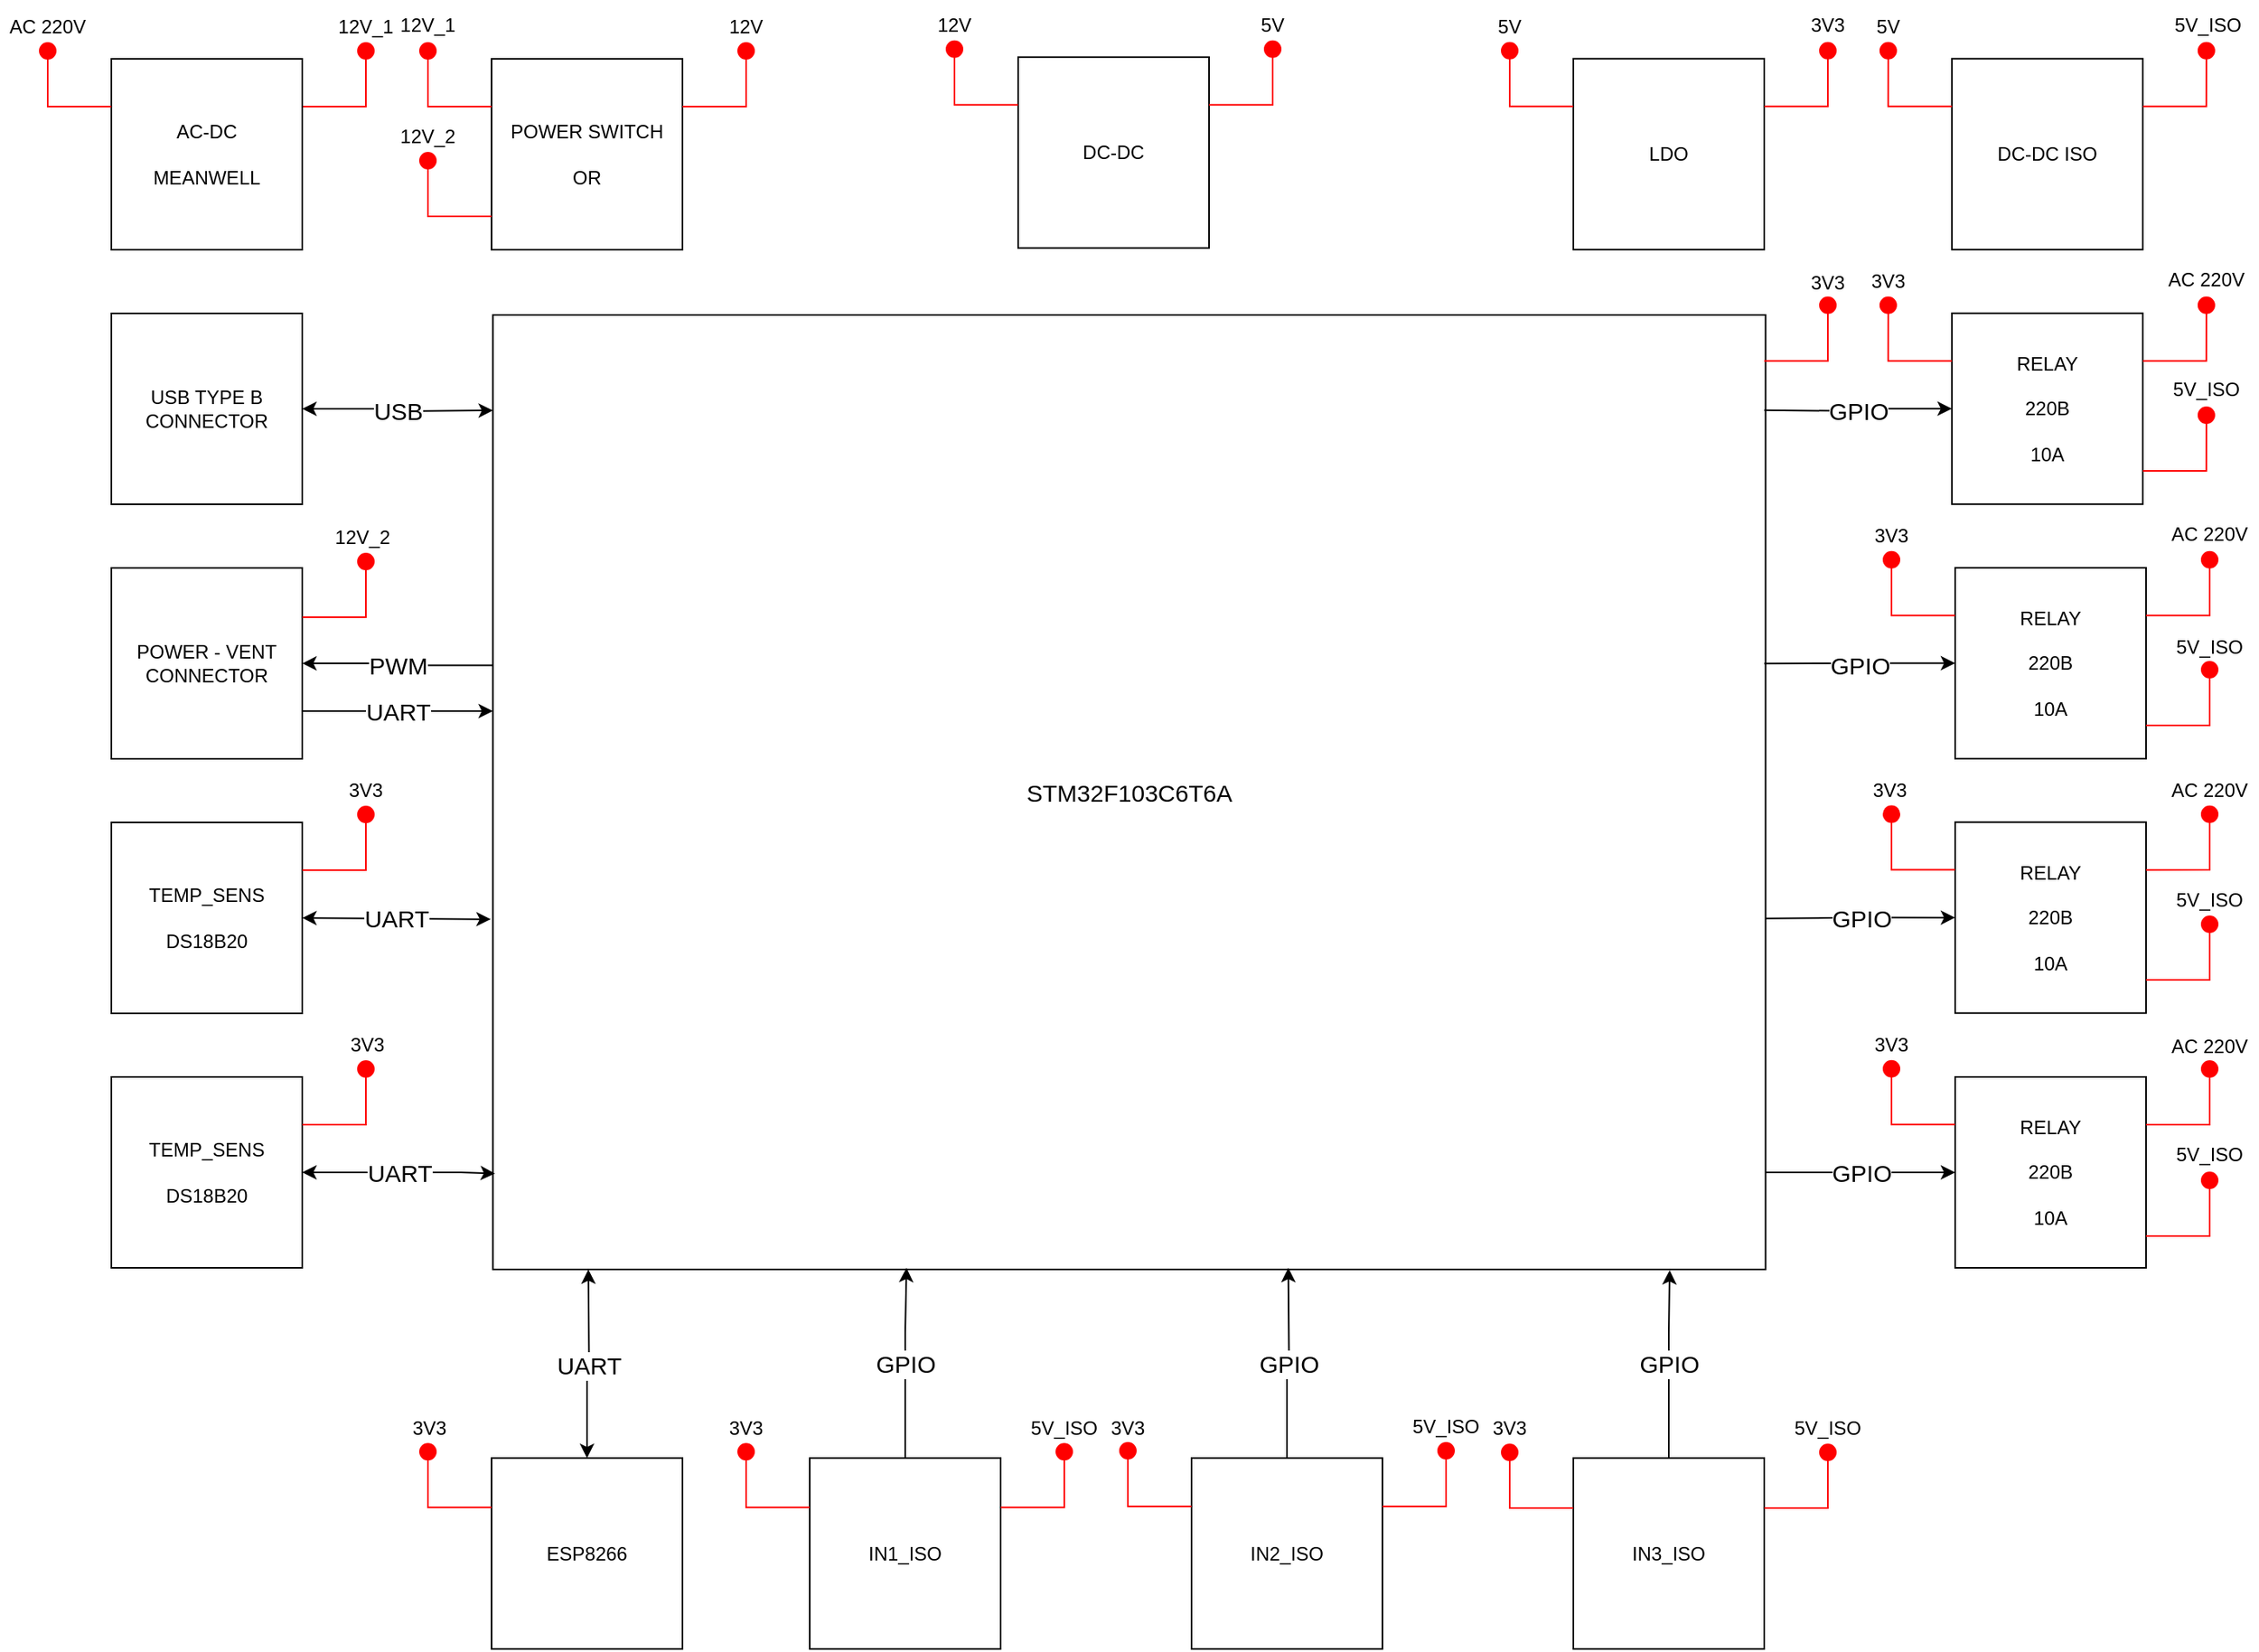 <mxfile version="20.4.1" type="device"><diagram id="Ssp_M313kuWaiaIl4EEf" name="Страница 1"><mxGraphModel dx="1221" dy="672" grid="1" gridSize="10" guides="1" tooltips="1" connect="1" arrows="1" fold="1" page="1" pageScale="1" pageWidth="827" pageHeight="1169" math="0" shadow="0"><root><mxCell id="0"/><mxCell id="1" parent="0"/><mxCell id="TNRMfxniC4yAMkWLHZtU-1" value="STM32F103C6T6A" style="rounded=0;whiteSpace=wrap;html=1;fontSize=15;" parent="1" vertex="1"><mxGeometry x="349.82" y="241" width="800" height="600" as="geometry"/></mxCell><mxCell id="TNRMfxniC4yAMkWLHZtU-7" style="edgeStyle=orthogonalEdgeStyle;rounded=0;orthogonalLoop=1;jettySize=auto;html=1;exitX=1;exitY=0.25;exitDx=0;exitDy=0;startArrow=none;startFill=0;endArrow=none;endFill=0;strokeColor=#FF0000;" parent="1" source="TNRMfxniC4yAMkWLHZtU-2" edge="1"><mxGeometry relative="1" as="geometry"><mxPoint x="270" y="80" as="targetPoint"/><Array as="points"><mxPoint x="270" y="110"/></Array></mxGeometry></mxCell><mxCell id="TNRMfxniC4yAMkWLHZtU-2" value="AC-DC&lt;br&gt;&lt;br&gt;MEANWELL" style="rounded=0;whiteSpace=wrap;html=1;" parent="1" vertex="1"><mxGeometry x="110" y="80" width="120" height="120" as="geometry"/></mxCell><mxCell id="TNRMfxniC4yAMkWLHZtU-4" value="DC-DC ISO" style="rounded=0;whiteSpace=wrap;html=1;" parent="1" vertex="1"><mxGeometry x="1266.94" y="79.89" width="120" height="120" as="geometry"/></mxCell><mxCell id="TNRMfxniC4yAMkWLHZtU-8" value="" style="ellipse;whiteSpace=wrap;html=1;aspect=fixed;fillColor=#FF0000;strokeColor=#FF0000;" parent="1" vertex="1"><mxGeometry x="265" y="70" width="10" height="10" as="geometry"/></mxCell><mxCell id="TNRMfxniC4yAMkWLHZtU-9" style="edgeStyle=orthogonalEdgeStyle;rounded=0;orthogonalLoop=1;jettySize=auto;html=1;exitX=0;exitY=0.25;exitDx=0;exitDy=0;startArrow=none;startFill=0;endArrow=none;endFill=0;strokeColor=#FF0000;" parent="1" source="TNRMfxniC4yAMkWLHZtU-2" edge="1"><mxGeometry relative="1" as="geometry"><mxPoint x="70" y="80" as="targetPoint"/><mxPoint x="30.0" y="110" as="sourcePoint"/><Array as="points"><mxPoint x="70" y="110"/></Array></mxGeometry></mxCell><mxCell id="TNRMfxniC4yAMkWLHZtU-10" value="" style="ellipse;whiteSpace=wrap;html=1;aspect=fixed;fillColor=#FF0000;strokeColor=#FF0000;" parent="1" vertex="1"><mxGeometry x="65" y="70" width="10" height="10" as="geometry"/></mxCell><mxCell id="TNRMfxniC4yAMkWLHZtU-11" value="AC 220V" style="text;html=1;strokeColor=none;fillColor=none;align=center;verticalAlign=middle;whiteSpace=wrap;rounded=0;" parent="1" vertex="1"><mxGeometry x="40.0" y="45" width="60" height="30" as="geometry"/></mxCell><mxCell id="TNRMfxniC4yAMkWLHZtU-12" value="12V_1" style="text;html=1;strokeColor=none;fillColor=none;align=center;verticalAlign=middle;whiteSpace=wrap;rounded=0;" parent="1" vertex="1"><mxGeometry x="240" y="45" width="60" height="30" as="geometry"/></mxCell><mxCell id="TNRMfxniC4yAMkWLHZtU-13" style="edgeStyle=orthogonalEdgeStyle;rounded=0;orthogonalLoop=1;jettySize=auto;html=1;exitX=1;exitY=0.25;exitDx=0;exitDy=0;startArrow=none;startFill=0;endArrow=none;endFill=0;strokeColor=#FF0000;" parent="1" edge="1"><mxGeometry relative="1" as="geometry"><mxPoint x="1426.94" y="79.89" as="targetPoint"/><mxPoint x="1386.94" y="109.89" as="sourcePoint"/><Array as="points"><mxPoint x="1426.94" y="109.89"/></Array></mxGeometry></mxCell><mxCell id="TNRMfxniC4yAMkWLHZtU-14" value="" style="ellipse;whiteSpace=wrap;html=1;aspect=fixed;fillColor=#FF0000;strokeColor=#FF0000;" parent="1" vertex="1"><mxGeometry x="1421.94" y="69.89" width="10" height="10" as="geometry"/></mxCell><mxCell id="TNRMfxniC4yAMkWLHZtU-15" style="edgeStyle=orthogonalEdgeStyle;rounded=0;orthogonalLoop=1;jettySize=auto;html=1;exitX=0;exitY=0.25;exitDx=0;exitDy=0;startArrow=none;startFill=0;endArrow=none;endFill=0;strokeColor=#FF0000;" parent="1" edge="1"><mxGeometry relative="1" as="geometry"><mxPoint x="1226.94" y="79.89" as="targetPoint"/><mxPoint x="1266.94" y="109.89" as="sourcePoint"/><Array as="points"><mxPoint x="1226.94" y="109.89"/></Array></mxGeometry></mxCell><mxCell id="TNRMfxniC4yAMkWLHZtU-16" value="" style="ellipse;whiteSpace=wrap;html=1;aspect=fixed;fillColor=#FF0000;strokeColor=#FF0000;" parent="1" vertex="1"><mxGeometry x="1221.94" y="69.89" width="10" height="10" as="geometry"/></mxCell><mxCell id="TNRMfxniC4yAMkWLHZtU-17" value="5V" style="text;html=1;strokeColor=none;fillColor=none;align=center;verticalAlign=middle;whiteSpace=wrap;rounded=0;" parent="1" vertex="1"><mxGeometry x="1196.82" y="44.89" width="60" height="30" as="geometry"/></mxCell><mxCell id="TNRMfxniC4yAMkWLHZtU-18" value="5V_ISO" style="text;html=1;strokeColor=none;fillColor=none;align=center;verticalAlign=middle;whiteSpace=wrap;rounded=0;" parent="1" vertex="1"><mxGeometry x="1397.94" y="43.89" width="60" height="30" as="geometry"/></mxCell><mxCell id="TNRMfxniC4yAMkWLHZtU-107" value="UART" style="edgeStyle=orthogonalEdgeStyle;rounded=0;orthogonalLoop=1;jettySize=auto;html=1;exitX=1;exitY=0.75;exitDx=0;exitDy=0;strokeColor=#000000;fontSize=15;startArrow=none;startFill=0;endArrow=classic;endFill=1;" parent="1" source="TNRMfxniC4yAMkWLHZtU-19" edge="1"><mxGeometry relative="1" as="geometry"><mxPoint x="349.82" y="490" as="targetPoint"/></mxGeometry></mxCell><mxCell id="TNRMfxniC4yAMkWLHZtU-19" value="POWER - VENT CONNECTOR" style="rounded=0;whiteSpace=wrap;html=1;" parent="1" vertex="1"><mxGeometry x="110" y="400.03" width="120" height="120" as="geometry"/></mxCell><mxCell id="TNRMfxniC4yAMkWLHZtU-20" style="edgeStyle=orthogonalEdgeStyle;rounded=0;orthogonalLoop=1;jettySize=auto;html=1;exitX=1;exitY=0.25;exitDx=0;exitDy=0;startArrow=none;startFill=0;endArrow=none;endFill=0;strokeColor=#FF0000;" parent="1" edge="1"><mxGeometry relative="1" as="geometry"><mxPoint x="270" y="401.03" as="targetPoint"/><mxPoint x="230" y="431.03" as="sourcePoint"/><Array as="points"><mxPoint x="270" y="431.03"/></Array></mxGeometry></mxCell><mxCell id="TNRMfxniC4yAMkWLHZtU-21" value="" style="ellipse;whiteSpace=wrap;html=1;aspect=fixed;fillColor=#FF0000;strokeColor=#FF0000;" parent="1" vertex="1"><mxGeometry x="265" y="391.03" width="10" height="10" as="geometry"/></mxCell><mxCell id="TNRMfxniC4yAMkWLHZtU-22" value="12V_2" style="text;html=1;strokeColor=none;fillColor=none;align=center;verticalAlign=middle;whiteSpace=wrap;rounded=0;" parent="1" vertex="1"><mxGeometry x="238" y="366.03" width="60" height="30" as="geometry"/></mxCell><mxCell id="TNRMfxniC4yAMkWLHZtU-23" value="TEMP_SENS&lt;br&gt;&lt;br&gt;DS18B20" style="rounded=0;whiteSpace=wrap;html=1;" parent="1" vertex="1"><mxGeometry x="110" y="560.03" width="120" height="120" as="geometry"/></mxCell><mxCell id="TNRMfxniC4yAMkWLHZtU-24" value="TEMP_SENS&lt;br&gt;&lt;br&gt;DS18B20" style="rounded=0;whiteSpace=wrap;html=1;" parent="1" vertex="1"><mxGeometry x="110" y="720" width="120" height="120" as="geometry"/></mxCell><mxCell id="TNRMfxniC4yAMkWLHZtU-25" value="IN1_ISO" style="rounded=0;whiteSpace=wrap;html=1;" parent="1" vertex="1"><mxGeometry x="549" y="959.6" width="120" height="120" as="geometry"/></mxCell><mxCell id="TNRMfxniC4yAMkWLHZtU-26" value="IN2_ISO" style="rounded=0;whiteSpace=wrap;html=1;" parent="1" vertex="1"><mxGeometry x="789" y="959.6" width="120" height="120" as="geometry"/></mxCell><mxCell id="TNRMfxniC4yAMkWLHZtU-27" value="IN3_ISO" style="rounded=0;whiteSpace=wrap;html=1;" parent="1" vertex="1"><mxGeometry x="1029" y="959.6" width="120" height="120" as="geometry"/></mxCell><mxCell id="TNRMfxniC4yAMkWLHZtU-28" value="USB TYPE B CONNECTOR" style="rounded=0;whiteSpace=wrap;html=1;" parent="1" vertex="1"><mxGeometry x="110" y="240" width="120" height="120" as="geometry"/></mxCell><mxCell id="TNRMfxniC4yAMkWLHZtU-68" value="GPIO" style="edgeStyle=orthogonalEdgeStyle;rounded=0;orthogonalLoop=1;jettySize=auto;html=1;exitX=0;exitY=0.5;exitDx=0;exitDy=0;strokeColor=#000000;fontSize=15;startArrow=classic;startFill=1;endArrow=none;endFill=0;" parent="1" source="TNRMfxniC4yAMkWLHZtU-33" edge="1"><mxGeometry relative="1" as="geometry"><mxPoint x="1149" y="300.89" as="targetPoint"/></mxGeometry></mxCell><mxCell id="TNRMfxniC4yAMkWLHZtU-33" value="RELAY&lt;br&gt;&lt;br&gt;220B&lt;br&gt;&lt;br&gt;10A" style="rounded=0;whiteSpace=wrap;html=1;" parent="1" vertex="1"><mxGeometry x="1266.94" y="239.92" width="120" height="120" as="geometry"/></mxCell><mxCell id="TNRMfxniC4yAMkWLHZtU-108" value="GPIO" style="edgeStyle=orthogonalEdgeStyle;rounded=0;orthogonalLoop=1;jettySize=auto;html=1;exitX=0;exitY=0.5;exitDx=0;exitDy=0;entryX=1;entryY=0.367;entryDx=0;entryDy=0;entryPerimeter=0;strokeColor=#000000;fontSize=15;startArrow=classic;startFill=1;endArrow=none;endFill=0;" parent="1" source="TNRMfxniC4yAMkWLHZtU-34" edge="1"><mxGeometry relative="1" as="geometry"><mxPoint x="1149" y="460.09" as="targetPoint"/></mxGeometry></mxCell><mxCell id="TNRMfxniC4yAMkWLHZtU-34" value="RELAY&lt;br&gt;&lt;br&gt;220B&lt;br&gt;&lt;br&gt;10A" style="rounded=0;whiteSpace=wrap;html=1;" parent="1" vertex="1"><mxGeometry x="1269" y="399.92" width="120" height="120" as="geometry"/></mxCell><mxCell id="TNRMfxniC4yAMkWLHZtU-35" value="RELAY&lt;br&gt;&lt;br&gt;220B&lt;br&gt;&lt;br&gt;10A" style="rounded=0;whiteSpace=wrap;html=1;" parent="1" vertex="1"><mxGeometry x="1269" y="559.84" width="120" height="120" as="geometry"/></mxCell><mxCell id="TNRMfxniC4yAMkWLHZtU-36" value="RELAY&lt;br&gt;&lt;br&gt;220B&lt;br&gt;&lt;br&gt;10A" style="rounded=0;whiteSpace=wrap;html=1;" parent="1" vertex="1"><mxGeometry x="1269" y="720" width="120" height="120" as="geometry"/></mxCell><mxCell id="TNRMfxniC4yAMkWLHZtU-41" style="edgeStyle=orthogonalEdgeStyle;rounded=0;orthogonalLoop=1;jettySize=auto;html=1;exitX=1;exitY=0.25;exitDx=0;exitDy=0;startArrow=none;startFill=0;endArrow=none;endFill=0;strokeColor=#FF0000;" parent="1" edge="1"><mxGeometry relative="1" as="geometry"><mxPoint x="1189.0" y="239.89" as="targetPoint"/><mxPoint x="1149.0" y="269.89" as="sourcePoint"/><Array as="points"><mxPoint x="1189" y="269.89"/></Array></mxGeometry></mxCell><mxCell id="TNRMfxniC4yAMkWLHZtU-42" value="" style="ellipse;whiteSpace=wrap;html=1;aspect=fixed;fillColor=#FF0000;strokeColor=#FF0000;" parent="1" vertex="1"><mxGeometry x="1184" y="229.89" width="10" height="10" as="geometry"/></mxCell><mxCell id="TNRMfxniC4yAMkWLHZtU-43" value="3V3" style="text;html=1;strokeColor=none;fillColor=none;align=center;verticalAlign=middle;whiteSpace=wrap;rounded=0;" parent="1" vertex="1"><mxGeometry x="1159" y="205.89" width="60" height="30" as="geometry"/></mxCell><mxCell id="TNRMfxniC4yAMkWLHZtU-44" style="edgeStyle=orthogonalEdgeStyle;rounded=0;orthogonalLoop=1;jettySize=auto;html=1;exitX=1;exitY=0.25;exitDx=0;exitDy=0;startArrow=none;startFill=0;endArrow=none;endFill=0;strokeColor=#FF0000;" parent="1" edge="1"><mxGeometry relative="1" as="geometry"><mxPoint x="1426.94" y="239.89" as="targetPoint"/><mxPoint x="1386.94" y="269.89" as="sourcePoint"/><Array as="points"><mxPoint x="1426.94" y="269.89"/></Array></mxGeometry></mxCell><mxCell id="TNRMfxniC4yAMkWLHZtU-45" value="" style="ellipse;whiteSpace=wrap;html=1;aspect=fixed;fillColor=#FF0000;strokeColor=#FF0000;" parent="1" vertex="1"><mxGeometry x="1421.94" y="229.89" width="10" height="10" as="geometry"/></mxCell><mxCell id="TNRMfxniC4yAMkWLHZtU-46" value="AC 220V" style="text;html=1;strokeColor=none;fillColor=none;align=center;verticalAlign=middle;whiteSpace=wrap;rounded=0;" parent="1" vertex="1"><mxGeometry x="1396.94" y="203.89" width="60" height="30" as="geometry"/></mxCell><mxCell id="TNRMfxniC4yAMkWLHZtU-47" style="edgeStyle=orthogonalEdgeStyle;rounded=0;orthogonalLoop=1;jettySize=auto;html=1;exitX=1;exitY=0.25;exitDx=0;exitDy=0;startArrow=none;startFill=0;endArrow=none;endFill=0;strokeColor=#FF0000;" parent="1" edge="1"><mxGeometry relative="1" as="geometry"><mxPoint x="1429" y="399.92" as="targetPoint"/><mxPoint x="1389" y="429.92" as="sourcePoint"/><Array as="points"><mxPoint x="1429" y="429.92"/></Array></mxGeometry></mxCell><mxCell id="TNRMfxniC4yAMkWLHZtU-48" value="" style="ellipse;whiteSpace=wrap;html=1;aspect=fixed;fillColor=#FF0000;strokeColor=#FF0000;" parent="1" vertex="1"><mxGeometry x="1424" y="389.92" width="10" height="10" as="geometry"/></mxCell><mxCell id="TNRMfxniC4yAMkWLHZtU-49" value="AC 220V" style="text;html=1;strokeColor=none;fillColor=none;align=center;verticalAlign=middle;whiteSpace=wrap;rounded=0;" parent="1" vertex="1"><mxGeometry x="1399" y="363.92" width="60" height="30" as="geometry"/></mxCell><mxCell id="TNRMfxniC4yAMkWLHZtU-50" style="edgeStyle=orthogonalEdgeStyle;rounded=0;orthogonalLoop=1;jettySize=auto;html=1;exitX=1;exitY=0.25;exitDx=0;exitDy=0;startArrow=none;startFill=0;endArrow=none;endFill=0;strokeColor=#FF0000;" parent="1" edge="1"><mxGeometry relative="1" as="geometry"><mxPoint x="1429" y="720" as="targetPoint"/><mxPoint x="1389" y="750" as="sourcePoint"/><Array as="points"><mxPoint x="1429" y="750"/></Array></mxGeometry></mxCell><mxCell id="TNRMfxniC4yAMkWLHZtU-51" value="" style="ellipse;whiteSpace=wrap;html=1;aspect=fixed;fillColor=#FF0000;strokeColor=#FF0000;" parent="1" vertex="1"><mxGeometry x="1424" y="710" width="10" height="10" as="geometry"/></mxCell><mxCell id="TNRMfxniC4yAMkWLHZtU-52" value="AC 220V" style="text;html=1;strokeColor=none;fillColor=none;align=center;verticalAlign=middle;whiteSpace=wrap;rounded=0;" parent="1" vertex="1"><mxGeometry x="1399" y="686" width="60" height="30" as="geometry"/></mxCell><mxCell id="TNRMfxniC4yAMkWLHZtU-53" style="edgeStyle=orthogonalEdgeStyle;rounded=0;orthogonalLoop=1;jettySize=auto;html=1;exitX=1;exitY=0.25;exitDx=0;exitDy=0;startArrow=none;startFill=0;endArrow=none;endFill=0;strokeColor=#FF0000;" parent="1" edge="1"><mxGeometry relative="1" as="geometry"><mxPoint x="1429" y="559.84" as="targetPoint"/><mxPoint x="1389" y="589.84" as="sourcePoint"/><Array as="points"><mxPoint x="1429" y="589.84"/></Array></mxGeometry></mxCell><mxCell id="TNRMfxniC4yAMkWLHZtU-54" value="" style="ellipse;whiteSpace=wrap;html=1;aspect=fixed;fillColor=#FF0000;strokeColor=#FF0000;" parent="1" vertex="1"><mxGeometry x="1424" y="549.84" width="10" height="10" as="geometry"/></mxCell><mxCell id="TNRMfxniC4yAMkWLHZtU-55" value="AC 220V" style="text;html=1;strokeColor=none;fillColor=none;align=center;verticalAlign=middle;whiteSpace=wrap;rounded=0;" parent="1" vertex="1"><mxGeometry x="1399" y="524.84" width="60" height="30" as="geometry"/></mxCell><mxCell id="TNRMfxniC4yAMkWLHZtU-56" style="edgeStyle=orthogonalEdgeStyle;rounded=0;orthogonalLoop=1;jettySize=auto;html=1;exitX=1;exitY=0.25;exitDx=0;exitDy=0;startArrow=none;startFill=0;endArrow=none;endFill=0;strokeColor=#FF0000;" parent="1" edge="1"><mxGeometry relative="1" as="geometry"><mxPoint x="270.0" y="560.03" as="targetPoint"/><mxPoint x="230.0" y="590.03" as="sourcePoint"/><Array as="points"><mxPoint x="270" y="590.03"/></Array></mxGeometry></mxCell><mxCell id="TNRMfxniC4yAMkWLHZtU-57" value="" style="ellipse;whiteSpace=wrap;html=1;aspect=fixed;fillColor=#FF0000;strokeColor=#FF0000;" parent="1" vertex="1"><mxGeometry x="265" y="550.03" width="10" height="10" as="geometry"/></mxCell><mxCell id="TNRMfxniC4yAMkWLHZtU-58" value="3V3" style="text;html=1;strokeColor=none;fillColor=none;align=center;verticalAlign=middle;whiteSpace=wrap;rounded=0;" parent="1" vertex="1"><mxGeometry x="240" y="525.03" width="60" height="30" as="geometry"/></mxCell><mxCell id="TNRMfxniC4yAMkWLHZtU-59" style="edgeStyle=orthogonalEdgeStyle;rounded=0;orthogonalLoop=1;jettySize=auto;html=1;exitX=1;exitY=0.25;exitDx=0;exitDy=0;startArrow=none;startFill=0;endArrow=none;endFill=0;strokeColor=#FF0000;" parent="1" edge="1"><mxGeometry relative="1" as="geometry"><mxPoint x="270.0" y="719.98" as="targetPoint"/><mxPoint x="230.0" y="749.98" as="sourcePoint"/><Array as="points"><mxPoint x="270" y="749.98"/></Array></mxGeometry></mxCell><mxCell id="TNRMfxniC4yAMkWLHZtU-60" value="" style="ellipse;whiteSpace=wrap;html=1;aspect=fixed;fillColor=#FF0000;strokeColor=#FF0000;" parent="1" vertex="1"><mxGeometry x="265" y="709.98" width="10" height="10" as="geometry"/></mxCell><mxCell id="TNRMfxniC4yAMkWLHZtU-61" value="3V3" style="text;html=1;strokeColor=none;fillColor=none;align=center;verticalAlign=middle;whiteSpace=wrap;rounded=0;" parent="1" vertex="1"><mxGeometry x="241" y="684.98" width="60" height="30" as="geometry"/></mxCell><mxCell id="TNRMfxniC4yAMkWLHZtU-72" style="edgeStyle=orthogonalEdgeStyle;rounded=0;orthogonalLoop=1;jettySize=auto;html=1;exitX=0;exitY=0.25;exitDx=0;exitDy=0;startArrow=none;startFill=0;endArrow=none;endFill=0;strokeColor=#FF0000;" parent="1" edge="1"><mxGeometry relative="1" as="geometry"><mxPoint x="1226.94" y="239.89" as="targetPoint"/><mxPoint x="1266.94" y="269.89" as="sourcePoint"/><Array as="points"><mxPoint x="1226.94" y="269.89"/></Array></mxGeometry></mxCell><mxCell id="TNRMfxniC4yAMkWLHZtU-73" value="" style="ellipse;whiteSpace=wrap;html=1;aspect=fixed;fillColor=#FF0000;strokeColor=#FF0000;" parent="1" vertex="1"><mxGeometry x="1221.94" y="229.89" width="10" height="10" as="geometry"/></mxCell><mxCell id="TNRMfxniC4yAMkWLHZtU-74" value="3V3" style="text;html=1;strokeColor=none;fillColor=none;align=center;verticalAlign=middle;whiteSpace=wrap;rounded=0;" parent="1" vertex="1"><mxGeometry x="1196.94" y="204.89" width="60" height="30" as="geometry"/></mxCell><mxCell id="TNRMfxniC4yAMkWLHZtU-75" style="edgeStyle=orthogonalEdgeStyle;rounded=0;orthogonalLoop=1;jettySize=auto;html=1;exitX=0;exitY=0.25;exitDx=0;exitDy=0;startArrow=none;startFill=0;endArrow=none;endFill=0;strokeColor=#FF0000;" parent="1" edge="1"><mxGeometry relative="1" as="geometry"><mxPoint x="1229" y="399.89" as="targetPoint"/><mxPoint x="1269" y="429.89" as="sourcePoint"/><Array as="points"><mxPoint x="1229" y="429.89"/></Array></mxGeometry></mxCell><mxCell id="TNRMfxniC4yAMkWLHZtU-76" value="" style="ellipse;whiteSpace=wrap;html=1;aspect=fixed;fillColor=#FF0000;strokeColor=#FF0000;" parent="1" vertex="1"><mxGeometry x="1224" y="389.89" width="10" height="10" as="geometry"/></mxCell><mxCell id="TNRMfxniC4yAMkWLHZtU-77" value="3V3" style="text;html=1;strokeColor=none;fillColor=none;align=center;verticalAlign=middle;whiteSpace=wrap;rounded=0;" parent="1" vertex="1"><mxGeometry x="1199" y="364.89" width="60" height="30" as="geometry"/></mxCell><mxCell id="TNRMfxniC4yAMkWLHZtU-78" style="edgeStyle=orthogonalEdgeStyle;rounded=0;orthogonalLoop=1;jettySize=auto;html=1;exitX=0;exitY=0.25;exitDx=0;exitDy=0;startArrow=none;startFill=0;endArrow=none;endFill=0;strokeColor=#FF0000;" parent="1" edge="1"><mxGeometry relative="1" as="geometry"><mxPoint x="1229" y="559.81" as="targetPoint"/><mxPoint x="1269" y="589.81" as="sourcePoint"/><Array as="points"><mxPoint x="1229" y="589.81"/></Array></mxGeometry></mxCell><mxCell id="TNRMfxniC4yAMkWLHZtU-79" value="" style="ellipse;whiteSpace=wrap;html=1;aspect=fixed;fillColor=#FF0000;strokeColor=#FF0000;" parent="1" vertex="1"><mxGeometry x="1224" y="549.81" width="10" height="10" as="geometry"/></mxCell><mxCell id="TNRMfxniC4yAMkWLHZtU-80" value="3V3" style="text;html=1;strokeColor=none;fillColor=none;align=center;verticalAlign=middle;whiteSpace=wrap;rounded=0;" parent="1" vertex="1"><mxGeometry x="1198" y="524.81" width="60" height="30" as="geometry"/></mxCell><mxCell id="TNRMfxniC4yAMkWLHZtU-81" style="edgeStyle=orthogonalEdgeStyle;rounded=0;orthogonalLoop=1;jettySize=auto;html=1;exitX=0;exitY=0.25;exitDx=0;exitDy=0;startArrow=none;startFill=0;endArrow=none;endFill=0;strokeColor=#FF0000;" parent="1" edge="1"><mxGeometry relative="1" as="geometry"><mxPoint x="1229" y="719.92" as="targetPoint"/><mxPoint x="1269" y="749.92" as="sourcePoint"/><Array as="points"><mxPoint x="1229" y="749.92"/></Array></mxGeometry></mxCell><mxCell id="TNRMfxniC4yAMkWLHZtU-82" value="" style="ellipse;whiteSpace=wrap;html=1;aspect=fixed;fillColor=#FF0000;strokeColor=#FF0000;" parent="1" vertex="1"><mxGeometry x="1224" y="709.92" width="10" height="10" as="geometry"/></mxCell><mxCell id="TNRMfxniC4yAMkWLHZtU-83" value="3V3" style="text;html=1;strokeColor=none;fillColor=none;align=center;verticalAlign=middle;whiteSpace=wrap;rounded=0;" parent="1" vertex="1"><mxGeometry x="1199" y="684.92" width="60" height="30" as="geometry"/></mxCell><mxCell id="TNRMfxniC4yAMkWLHZtU-91" value="LDO" style="rounded=0;whiteSpace=wrap;html=1;" parent="1" vertex="1"><mxGeometry x="1029" y="79.89" width="120" height="120" as="geometry"/></mxCell><mxCell id="TNRMfxniC4yAMkWLHZtU-92" style="edgeStyle=orthogonalEdgeStyle;rounded=0;orthogonalLoop=1;jettySize=auto;html=1;exitX=1;exitY=0.25;exitDx=0;exitDy=0;startArrow=none;startFill=0;endArrow=none;endFill=0;strokeColor=#FF0000;" parent="1" edge="1"><mxGeometry relative="1" as="geometry"><mxPoint x="1189" y="79.89" as="targetPoint"/><mxPoint x="1149" y="109.89" as="sourcePoint"/><Array as="points"><mxPoint x="1189" y="109.89"/></Array></mxGeometry></mxCell><mxCell id="TNRMfxniC4yAMkWLHZtU-93" value="" style="ellipse;whiteSpace=wrap;html=1;aspect=fixed;fillColor=#FF0000;strokeColor=#FF0000;" parent="1" vertex="1"><mxGeometry x="1184" y="69.89" width="10" height="10" as="geometry"/></mxCell><mxCell id="TNRMfxniC4yAMkWLHZtU-94" style="edgeStyle=orthogonalEdgeStyle;rounded=0;orthogonalLoop=1;jettySize=auto;html=1;exitX=0;exitY=0.25;exitDx=0;exitDy=0;startArrow=none;startFill=0;endArrow=none;endFill=0;strokeColor=#FF0000;" parent="1" edge="1"><mxGeometry relative="1" as="geometry"><mxPoint x="989" y="79.89" as="targetPoint"/><mxPoint x="1029" y="109.89" as="sourcePoint"/><Array as="points"><mxPoint x="989" y="109.89"/></Array></mxGeometry></mxCell><mxCell id="TNRMfxniC4yAMkWLHZtU-95" value="" style="ellipse;whiteSpace=wrap;html=1;aspect=fixed;fillColor=#FF0000;strokeColor=#FF0000;" parent="1" vertex="1"><mxGeometry x="984" y="69.89" width="10" height="10" as="geometry"/></mxCell><mxCell id="TNRMfxniC4yAMkWLHZtU-96" value="5V" style="text;html=1;strokeColor=none;fillColor=none;align=center;verticalAlign=middle;whiteSpace=wrap;rounded=0;" parent="1" vertex="1"><mxGeometry x="959" y="44.89" width="60" height="30" as="geometry"/></mxCell><mxCell id="TNRMfxniC4yAMkWLHZtU-97" value="3V3" style="text;html=1;strokeColor=none;fillColor=none;align=center;verticalAlign=middle;whiteSpace=wrap;rounded=0;" parent="1" vertex="1"><mxGeometry x="1159" y="43.89" width="60" height="30" as="geometry"/></mxCell><mxCell id="TNRMfxniC4yAMkWLHZtU-98" value="UART" style="edgeStyle=orthogonalEdgeStyle;rounded=0;orthogonalLoop=1;jettySize=auto;html=1;exitX=1;exitY=0.5;exitDx=0;exitDy=0;entryX=-0.003;entryY=0.136;entryDx=0;entryDy=0;entryPerimeter=0;strokeColor=#000000;fontSize=15;startArrow=classic;startFill=1;endArrow=classic;endFill=1;" parent="1" edge="1" source="TNRMfxniC4yAMkWLHZtU-23"><mxGeometry relative="1" as="geometry"><mxPoint x="269.82" y="621.03" as="sourcePoint"/><mxPoint x="348.5" y="620.87" as="targetPoint"/><Array as="points"><mxPoint x="229.82" y="621"/></Array></mxGeometry></mxCell><mxCell id="TNRMfxniC4yAMkWLHZtU-99" value="UART" style="edgeStyle=orthogonalEdgeStyle;rounded=0;orthogonalLoop=1;jettySize=auto;html=1;exitX=1;exitY=0.5;exitDx=0;exitDy=0;entryX=0.003;entryY=0.863;entryDx=0;entryDy=0;entryPerimeter=0;strokeColor=#000000;fontSize=15;startArrow=classic;startFill=1;endArrow=classic;endFill=1;" parent="1" edge="1" source="TNRMfxniC4yAMkWLHZtU-24"><mxGeometry relative="1" as="geometry"><mxPoint x="269.82" y="781" as="sourcePoint"/><mxPoint x="351.14" y="780.72" as="targetPoint"/><Array as="points"><mxPoint x="329.82" y="781"/></Array></mxGeometry></mxCell><mxCell id="TNRMfxniC4yAMkWLHZtU-100" value="USB" style="edgeStyle=orthogonalEdgeStyle;rounded=0;orthogonalLoop=1;jettySize=auto;html=1;exitX=1;exitY=0.5;exitDx=0;exitDy=0;entryX=0;entryY=0.5;entryDx=0;entryDy=0;strokeColor=#000000;startArrow=classic;startFill=1;endArrow=classic;endFill=1;fontSize=15;" parent="1" edge="1" source="TNRMfxniC4yAMkWLHZtU-28"><mxGeometry relative="1" as="geometry"><mxPoint x="269.82" y="301" as="sourcePoint"/><mxPoint x="349.82" y="301" as="targetPoint"/></mxGeometry></mxCell><mxCell id="TNRMfxniC4yAMkWLHZtU-102" value="GPIO" style="edgeStyle=orthogonalEdgeStyle;rounded=0;orthogonalLoop=1;jettySize=auto;html=1;exitX=0;exitY=0.5;exitDx=0;exitDy=0;entryX=1.002;entryY=0.615;entryDx=0;entryDy=0;entryPerimeter=0;strokeColor=#000000;fontSize=15;startArrow=classic;startFill=1;endArrow=none;endFill=0;" parent="1" edge="1"><mxGeometry relative="1" as="geometry"><mxPoint x="1269" y="619.84" as="sourcePoint"/><mxPoint x="1149.88" y="620.41" as="targetPoint"/><Array as="points"><mxPoint x="1210" y="620.81"/></Array></mxGeometry></mxCell><mxCell id="TNRMfxniC4yAMkWLHZtU-103" value="GPIO" style="edgeStyle=orthogonalEdgeStyle;rounded=0;orthogonalLoop=1;jettySize=auto;html=1;strokeColor=#000000;fontSize=15;startArrow=classic;startFill=1;endArrow=none;endFill=0;exitX=0;exitY=0.5;exitDx=0;exitDy=0;" parent="1" source="TNRMfxniC4yAMkWLHZtU-36" edge="1"><mxGeometry relative="1" as="geometry"><mxPoint x="1269" y="802.89" as="sourcePoint"/><mxPoint x="1149.82" y="780" as="targetPoint"/><Array as="points"><mxPoint x="1152.82" y="780"/></Array></mxGeometry></mxCell><mxCell id="TNRMfxniC4yAMkWLHZtU-106" value="PWM" style="edgeStyle=orthogonalEdgeStyle;rounded=0;orthogonalLoop=1;jettySize=auto;html=1;exitX=1;exitY=0.5;exitDx=0;exitDy=0;strokeColor=#000000;fontSize=15;startArrow=classic;startFill=1;endArrow=none;endFill=0;entryX=0;entryY=0.367;entryDx=0;entryDy=0;entryPerimeter=0;" parent="1" target="TNRMfxniC4yAMkWLHZtU-1" edge="1" source="TNRMfxniC4yAMkWLHZtU-19"><mxGeometry relative="1" as="geometry"><mxPoint x="269.82" y="461.03" as="sourcePoint"/><mxPoint x="339.82" y="481" as="targetPoint"/><Array as="points"/></mxGeometry></mxCell><mxCell id="TNRMfxniC4yAMkWLHZtU-109" value="POWER SWITCH&lt;br&gt;&lt;br&gt;OR" style="rounded=0;whiteSpace=wrap;html=1;" parent="1" vertex="1"><mxGeometry x="349.0" y="80" width="120" height="120" as="geometry"/></mxCell><mxCell id="TNRMfxniC4yAMkWLHZtU-110" style="edgeStyle=orthogonalEdgeStyle;rounded=0;orthogonalLoop=1;jettySize=auto;html=1;exitX=1;exitY=0.25;exitDx=0;exitDy=0;startArrow=none;startFill=0;endArrow=none;endFill=0;strokeColor=#FF0000;" parent="1" edge="1"><mxGeometry relative="1" as="geometry"><mxPoint x="509" y="80" as="targetPoint"/><mxPoint x="469" y="110" as="sourcePoint"/><Array as="points"><mxPoint x="509" y="110"/></Array></mxGeometry></mxCell><mxCell id="TNRMfxniC4yAMkWLHZtU-111" value="" style="ellipse;whiteSpace=wrap;html=1;aspect=fixed;fillColor=#FF0000;strokeColor=#FF0000;" parent="1" vertex="1"><mxGeometry x="504" y="70" width="10" height="10" as="geometry"/></mxCell><mxCell id="TNRMfxniC4yAMkWLHZtU-112" style="edgeStyle=orthogonalEdgeStyle;rounded=0;orthogonalLoop=1;jettySize=auto;html=1;exitX=0;exitY=0.25;exitDx=0;exitDy=0;startArrow=none;startFill=0;endArrow=none;endFill=0;strokeColor=#FF0000;" parent="1" edge="1"><mxGeometry relative="1" as="geometry"><mxPoint x="309.0" y="80" as="targetPoint"/><mxPoint x="349.0" y="110" as="sourcePoint"/><Array as="points"><mxPoint x="309.0" y="110"/></Array></mxGeometry></mxCell><mxCell id="TNRMfxniC4yAMkWLHZtU-113" value="" style="ellipse;whiteSpace=wrap;html=1;aspect=fixed;fillColor=#FF0000;strokeColor=#FF0000;" parent="1" vertex="1"><mxGeometry x="304.0" y="70" width="10" height="10" as="geometry"/></mxCell><mxCell id="TNRMfxniC4yAMkWLHZtU-114" value="12V_1" style="text;html=1;strokeColor=none;fillColor=none;align=center;verticalAlign=middle;whiteSpace=wrap;rounded=0;" parent="1" vertex="1"><mxGeometry x="279.0" y="44" width="60" height="30" as="geometry"/></mxCell><mxCell id="TNRMfxniC4yAMkWLHZtU-115" value="12V" style="text;html=1;strokeColor=none;fillColor=none;align=center;verticalAlign=middle;whiteSpace=wrap;rounded=0;" parent="1" vertex="1"><mxGeometry x="479.3" y="45" width="60" height="30" as="geometry"/></mxCell><mxCell id="TNRMfxniC4yAMkWLHZtU-116" style="edgeStyle=orthogonalEdgeStyle;rounded=0;orthogonalLoop=1;jettySize=auto;html=1;exitX=0;exitY=0.25;exitDx=0;exitDy=0;startArrow=none;startFill=0;endArrow=none;endFill=0;strokeColor=#FF0000;" parent="1" edge="1"><mxGeometry relative="1" as="geometry"><mxPoint x="309.0" y="149" as="targetPoint"/><mxPoint x="349.0" y="179" as="sourcePoint"/><Array as="points"><mxPoint x="309.0" y="179"/></Array></mxGeometry></mxCell><mxCell id="TNRMfxniC4yAMkWLHZtU-117" value="" style="ellipse;whiteSpace=wrap;html=1;aspect=fixed;fillColor=#FF0000;strokeColor=#FF0000;" parent="1" vertex="1"><mxGeometry x="304.0" y="139" width="10" height="10" as="geometry"/></mxCell><mxCell id="TNRMfxniC4yAMkWLHZtU-118" value="12V_2" style="text;html=1;strokeColor=none;fillColor=none;align=center;verticalAlign=middle;whiteSpace=wrap;rounded=0;" parent="1" vertex="1"><mxGeometry x="279.0" y="114" width="60" height="30" as="geometry"/></mxCell><mxCell id="TNRMfxniC4yAMkWLHZtU-125" value="UART" style="edgeStyle=orthogonalEdgeStyle;rounded=0;orthogonalLoop=1;jettySize=auto;html=1;exitX=0.5;exitY=0;exitDx=0;exitDy=0;entryX=0.25;entryY=1;entryDx=0;entryDy=0;strokeColor=#000000;fontSize=15;startArrow=classic;startFill=1;endArrow=classic;endFill=1;" parent="1" source="TNRMfxniC4yAMkWLHZtU-121" edge="1"><mxGeometry relative="1" as="geometry"><mxPoint x="409.82" y="841" as="targetPoint"/></mxGeometry></mxCell><mxCell id="TNRMfxniC4yAMkWLHZtU-121" value="ESP8266" style="rounded=0;whiteSpace=wrap;html=1;" parent="1" vertex="1"><mxGeometry x="349" y="959.6" width="120" height="120" as="geometry"/></mxCell><mxCell id="TNRMfxniC4yAMkWLHZtU-122" value="GPIO" style="edgeStyle=orthogonalEdgeStyle;rounded=0;orthogonalLoop=1;jettySize=auto;html=1;exitX=0.5;exitY=0;exitDx=0;exitDy=0;strokeColor=#000000;fontSize=15;startArrow=none;startFill=0;endArrow=classic;endFill=1;" parent="1" edge="1" source="TNRMfxniC4yAMkWLHZtU-25"><mxGeometry relative="1" as="geometry"><mxPoint x="609.82" y="920.6" as="sourcePoint"/><mxPoint x="609.82" y="840" as="targetPoint"/><Array as="points"><mxPoint x="608.82" y="881"/><mxPoint x="609.82" y="881"/></Array></mxGeometry></mxCell><mxCell id="TNRMfxniC4yAMkWLHZtU-123" value="GPIO" style="edgeStyle=orthogonalEdgeStyle;rounded=0;orthogonalLoop=1;jettySize=auto;html=1;exitX=0.5;exitY=0;exitDx=0;exitDy=0;entryX=0.5;entryY=1;entryDx=0;entryDy=0;strokeColor=#000000;fontSize=15;startArrow=none;startFill=0;endArrow=classic;endFill=1;" parent="1" edge="1" source="TNRMfxniC4yAMkWLHZtU-26"><mxGeometry relative="1" as="geometry"><mxPoint x="849.82" y="920" as="sourcePoint"/><mxPoint x="849.82" y="840" as="targetPoint"/></mxGeometry></mxCell><mxCell id="TNRMfxniC4yAMkWLHZtU-124" value="GPIO" style="edgeStyle=orthogonalEdgeStyle;rounded=0;orthogonalLoop=1;jettySize=auto;html=1;exitX=0.5;exitY=0;exitDx=0;exitDy=0;entryX=0.863;entryY=1.003;entryDx=0;entryDy=0;entryPerimeter=0;strokeColor=#000000;fontSize=15;startArrow=none;startFill=0;endArrow=classic;endFill=1;" parent="1" edge="1" source="TNRMfxniC4yAMkWLHZtU-27"><mxGeometry relative="1" as="geometry"><mxPoint x="1089.82" y="919.71" as="sourcePoint"/><mxPoint x="1089.54" y="841.51" as="targetPoint"/><Array as="points"><mxPoint x="1088.82" y="881"/></Array></mxGeometry></mxCell><mxCell id="TNRMfxniC4yAMkWLHZtU-126" style="edgeStyle=orthogonalEdgeStyle;rounded=0;orthogonalLoop=1;jettySize=auto;html=1;exitX=0;exitY=0.25;exitDx=0;exitDy=0;startArrow=none;startFill=0;endArrow=none;endFill=0;strokeColor=#FF0000;" parent="1" edge="1"><mxGeometry relative="1" as="geometry"><mxPoint x="309" y="960.6" as="targetPoint"/><mxPoint x="349" y="990.6" as="sourcePoint"/><Array as="points"><mxPoint x="309" y="990.6"/></Array></mxGeometry></mxCell><mxCell id="TNRMfxniC4yAMkWLHZtU-127" value="" style="ellipse;whiteSpace=wrap;html=1;aspect=fixed;fillColor=#FF0000;strokeColor=#FF0000;" parent="1" vertex="1"><mxGeometry x="304" y="950.6" width="10" height="10" as="geometry"/></mxCell><mxCell id="TNRMfxniC4yAMkWLHZtU-128" value="3V3" style="text;html=1;strokeColor=none;fillColor=none;align=center;verticalAlign=middle;whiteSpace=wrap;rounded=0;" parent="1" vertex="1"><mxGeometry x="280" y="925.6" width="60" height="30" as="geometry"/></mxCell><mxCell id="jM6siwwVm3Twn1DbTv4I-2" style="edgeStyle=orthogonalEdgeStyle;rounded=0;orthogonalLoop=1;jettySize=auto;html=1;exitX=0;exitY=0.25;exitDx=0;exitDy=0;startArrow=none;startFill=0;endArrow=none;endFill=0;strokeColor=#FF0000;" parent="1" edge="1"><mxGeometry relative="1" as="geometry"><mxPoint x="509" y="960.6" as="targetPoint"/><mxPoint x="549" y="990.6" as="sourcePoint"/><Array as="points"><mxPoint x="509" y="990.6"/></Array></mxGeometry></mxCell><mxCell id="jM6siwwVm3Twn1DbTv4I-3" value="" style="ellipse;whiteSpace=wrap;html=1;aspect=fixed;fillColor=#FF0000;strokeColor=#FF0000;" parent="1" vertex="1"><mxGeometry x="504" y="950.6" width="10" height="10" as="geometry"/></mxCell><mxCell id="jM6siwwVm3Twn1DbTv4I-4" value="3V3" style="text;html=1;strokeColor=none;fillColor=none;align=center;verticalAlign=middle;whiteSpace=wrap;rounded=0;" parent="1" vertex="1"><mxGeometry x="479" y="925.6" width="60" height="30" as="geometry"/></mxCell><mxCell id="jM6siwwVm3Twn1DbTv4I-5" style="edgeStyle=orthogonalEdgeStyle;rounded=0;orthogonalLoop=1;jettySize=auto;html=1;exitX=1;exitY=0.25;exitDx=0;exitDy=0;startArrow=none;startFill=0;endArrow=none;endFill=0;strokeColor=#FF0000;" parent="1" edge="1"><mxGeometry relative="1" as="geometry"><mxPoint x="709.0" y="960.6" as="targetPoint"/><mxPoint x="669.0" y="990.6" as="sourcePoint"/><Array as="points"><mxPoint x="709" y="990.6"/></Array></mxGeometry></mxCell><mxCell id="jM6siwwVm3Twn1DbTv4I-6" value="" style="ellipse;whiteSpace=wrap;html=1;aspect=fixed;fillColor=#FF0000;strokeColor=#FF0000;" parent="1" vertex="1"><mxGeometry x="704" y="950.6" width="10" height="10" as="geometry"/></mxCell><mxCell id="jM6siwwVm3Twn1DbTv4I-7" value="5V_ISO" style="text;html=1;strokeColor=none;fillColor=none;align=center;verticalAlign=middle;whiteSpace=wrap;rounded=0;" parent="1" vertex="1"><mxGeometry x="679" y="925.6" width="60" height="30" as="geometry"/></mxCell><mxCell id="jM6siwwVm3Twn1DbTv4I-8" style="edgeStyle=orthogonalEdgeStyle;rounded=0;orthogonalLoop=1;jettySize=auto;html=1;exitX=0;exitY=0.25;exitDx=0;exitDy=0;startArrow=none;startFill=0;endArrow=none;endFill=0;strokeColor=#FF0000;" parent="1" edge="1"><mxGeometry relative="1" as="geometry"><mxPoint x="749" y="960" as="targetPoint"/><mxPoint x="789" y="990" as="sourcePoint"/><Array as="points"><mxPoint x="749" y="990"/></Array></mxGeometry></mxCell><mxCell id="jM6siwwVm3Twn1DbTv4I-9" value="" style="ellipse;whiteSpace=wrap;html=1;aspect=fixed;fillColor=#FF0000;strokeColor=#FF0000;" parent="1" vertex="1"><mxGeometry x="744" y="950" width="10" height="10" as="geometry"/></mxCell><mxCell id="jM6siwwVm3Twn1DbTv4I-10" value="3V3" style="text;html=1;strokeColor=none;fillColor=none;align=center;verticalAlign=middle;whiteSpace=wrap;rounded=0;" parent="1" vertex="1"><mxGeometry x="719" y="926" width="60" height="30" as="geometry"/></mxCell><mxCell id="jM6siwwVm3Twn1DbTv4I-11" style="edgeStyle=orthogonalEdgeStyle;rounded=0;orthogonalLoop=1;jettySize=auto;html=1;exitX=1;exitY=0.25;exitDx=0;exitDy=0;startArrow=none;startFill=0;endArrow=none;endFill=0;strokeColor=#FF0000;" parent="1" edge="1"><mxGeometry relative="1" as="geometry"><mxPoint x="949.0" y="960" as="targetPoint"/><mxPoint x="909.0" y="990" as="sourcePoint"/><Array as="points"><mxPoint x="949" y="990"/></Array></mxGeometry></mxCell><mxCell id="jM6siwwVm3Twn1DbTv4I-12" value="" style="ellipse;whiteSpace=wrap;html=1;aspect=fixed;fillColor=#FF0000;strokeColor=#FF0000;" parent="1" vertex="1"><mxGeometry x="944" y="950" width="10" height="10" as="geometry"/></mxCell><mxCell id="jM6siwwVm3Twn1DbTv4I-13" value="5V_ISO" style="text;html=1;strokeColor=none;fillColor=none;align=center;verticalAlign=middle;whiteSpace=wrap;rounded=0;" parent="1" vertex="1"><mxGeometry x="919" y="925" width="60" height="30" as="geometry"/></mxCell><mxCell id="jM6siwwVm3Twn1DbTv4I-14" style="edgeStyle=orthogonalEdgeStyle;rounded=0;orthogonalLoop=1;jettySize=auto;html=1;exitX=0;exitY=0.25;exitDx=0;exitDy=0;startArrow=none;startFill=0;endArrow=none;endFill=0;strokeColor=#FF0000;" parent="1" edge="1"><mxGeometry relative="1" as="geometry"><mxPoint x="989" y="961.0" as="targetPoint"/><mxPoint x="1029" y="991.0" as="sourcePoint"/><Array as="points"><mxPoint x="989" y="991"/></Array></mxGeometry></mxCell><mxCell id="jM6siwwVm3Twn1DbTv4I-15" value="" style="ellipse;whiteSpace=wrap;html=1;aspect=fixed;fillColor=#FF0000;strokeColor=#FF0000;" parent="1" vertex="1"><mxGeometry x="984" y="951" width="10" height="10" as="geometry"/></mxCell><mxCell id="jM6siwwVm3Twn1DbTv4I-16" value="3V3" style="text;html=1;strokeColor=none;fillColor=none;align=center;verticalAlign=middle;whiteSpace=wrap;rounded=0;" parent="1" vertex="1"><mxGeometry x="959" y="926" width="60" height="30" as="geometry"/></mxCell><mxCell id="jM6siwwVm3Twn1DbTv4I-17" style="edgeStyle=orthogonalEdgeStyle;rounded=0;orthogonalLoop=1;jettySize=auto;html=1;exitX=1;exitY=0.25;exitDx=0;exitDy=0;startArrow=none;startFill=0;endArrow=none;endFill=0;strokeColor=#FF0000;" parent="1" edge="1"><mxGeometry relative="1" as="geometry"><mxPoint x="1189.0" y="961.0" as="targetPoint"/><mxPoint x="1149.0" y="991.0" as="sourcePoint"/><Array as="points"><mxPoint x="1189" y="991"/></Array></mxGeometry></mxCell><mxCell id="jM6siwwVm3Twn1DbTv4I-18" value="" style="ellipse;whiteSpace=wrap;html=1;aspect=fixed;fillColor=#FF0000;strokeColor=#FF0000;" parent="1" vertex="1"><mxGeometry x="1184" y="951" width="10" height="10" as="geometry"/></mxCell><mxCell id="jM6siwwVm3Twn1DbTv4I-19" value="5V_ISO" style="text;html=1;strokeColor=none;fillColor=none;align=center;verticalAlign=middle;whiteSpace=wrap;rounded=0;" parent="1" vertex="1"><mxGeometry x="1159" y="926" width="60" height="30" as="geometry"/></mxCell><mxCell id="jM6siwwVm3Twn1DbTv4I-20" style="edgeStyle=orthogonalEdgeStyle;rounded=0;orthogonalLoop=1;jettySize=auto;html=1;exitX=1;exitY=0.25;exitDx=0;exitDy=0;startArrow=none;startFill=0;endArrow=none;endFill=0;strokeColor=#FF0000;" parent="1" edge="1"><mxGeometry relative="1" as="geometry"><mxPoint x="1429.0" y="789.98" as="targetPoint"/><mxPoint x="1389.0" y="819.98" as="sourcePoint"/><Array as="points"><mxPoint x="1429" y="819.98"/></Array></mxGeometry></mxCell><mxCell id="jM6siwwVm3Twn1DbTv4I-21" value="" style="ellipse;whiteSpace=wrap;html=1;aspect=fixed;fillColor=#FF0000;strokeColor=#FF0000;" parent="1" vertex="1"><mxGeometry x="1424" y="779.98" width="10" height="10" as="geometry"/></mxCell><mxCell id="jM6siwwVm3Twn1DbTv4I-22" value="5V_ISO" style="text;html=1;strokeColor=none;fillColor=none;align=center;verticalAlign=middle;whiteSpace=wrap;rounded=0;" parent="1" vertex="1"><mxGeometry x="1399" y="753.98" width="60" height="30" as="geometry"/></mxCell><mxCell id="jM6siwwVm3Twn1DbTv4I-23" style="edgeStyle=orthogonalEdgeStyle;rounded=0;orthogonalLoop=1;jettySize=auto;html=1;exitX=1;exitY=0.25;exitDx=0;exitDy=0;startArrow=none;startFill=0;endArrow=none;endFill=0;strokeColor=#FF0000;" parent="1" edge="1"><mxGeometry relative="1" as="geometry"><mxPoint x="1429.0" y="629" as="targetPoint"/><mxPoint x="1389.0" y="659" as="sourcePoint"/><Array as="points"><mxPoint x="1429" y="659"/></Array></mxGeometry></mxCell><mxCell id="jM6siwwVm3Twn1DbTv4I-24" value="" style="ellipse;whiteSpace=wrap;html=1;aspect=fixed;fillColor=#FF0000;strokeColor=#FF0000;" parent="1" vertex="1"><mxGeometry x="1424" y="619" width="10" height="10" as="geometry"/></mxCell><mxCell id="jM6siwwVm3Twn1DbTv4I-25" value="5V_ISO" style="text;html=1;strokeColor=none;fillColor=none;align=center;verticalAlign=middle;whiteSpace=wrap;rounded=0;" parent="1" vertex="1"><mxGeometry x="1399" y="594" width="60" height="30" as="geometry"/></mxCell><mxCell id="jM6siwwVm3Twn1DbTv4I-32" style="edgeStyle=orthogonalEdgeStyle;rounded=0;orthogonalLoop=1;jettySize=auto;html=1;exitX=1;exitY=0.25;exitDx=0;exitDy=0;startArrow=none;startFill=0;endArrow=none;endFill=0;strokeColor=#FF0000;" parent="1" edge="1"><mxGeometry relative="1" as="geometry"><mxPoint x="1429.0" y="469" as="targetPoint"/><mxPoint x="1389.0" y="499" as="sourcePoint"/><Array as="points"><mxPoint x="1429" y="499"/></Array></mxGeometry></mxCell><mxCell id="jM6siwwVm3Twn1DbTv4I-33" value="" style="ellipse;whiteSpace=wrap;html=1;aspect=fixed;fillColor=#FF0000;strokeColor=#FF0000;" parent="1" vertex="1"><mxGeometry x="1424" y="459" width="10" height="10" as="geometry"/></mxCell><mxCell id="jM6siwwVm3Twn1DbTv4I-34" value="5V_ISO" style="text;html=1;strokeColor=none;fillColor=none;align=center;verticalAlign=middle;whiteSpace=wrap;rounded=0;" parent="1" vertex="1"><mxGeometry x="1399" y="435" width="60" height="30" as="geometry"/></mxCell><mxCell id="jM6siwwVm3Twn1DbTv4I-35" style="edgeStyle=orthogonalEdgeStyle;rounded=0;orthogonalLoop=1;jettySize=auto;html=1;exitX=1;exitY=0.25;exitDx=0;exitDy=0;startArrow=none;startFill=0;endArrow=none;endFill=0;strokeColor=#FF0000;" parent="1" edge="1"><mxGeometry relative="1" as="geometry"><mxPoint x="1426.94" y="309" as="targetPoint"/><mxPoint x="1386.94" y="339" as="sourcePoint"/><Array as="points"><mxPoint x="1426.94" y="339"/></Array></mxGeometry></mxCell><mxCell id="jM6siwwVm3Twn1DbTv4I-36" value="" style="ellipse;whiteSpace=wrap;html=1;aspect=fixed;fillColor=#FF0000;strokeColor=#FF0000;" parent="1" vertex="1"><mxGeometry x="1421.94" y="299" width="10" height="10" as="geometry"/></mxCell><mxCell id="jM6siwwVm3Twn1DbTv4I-37" value="5V_ISO" style="text;html=1;strokeColor=none;fillColor=none;align=center;verticalAlign=middle;whiteSpace=wrap;rounded=0;" parent="1" vertex="1"><mxGeometry x="1396.94" y="273" width="60" height="30" as="geometry"/></mxCell><mxCell id="CYagUpxI7GjRALT1jIPx-7" value="DC-DC" style="rounded=0;whiteSpace=wrap;html=1;" vertex="1" parent="1"><mxGeometry x="680" y="78.89" width="120" height="120" as="geometry"/></mxCell><mxCell id="CYagUpxI7GjRALT1jIPx-8" style="edgeStyle=orthogonalEdgeStyle;rounded=0;orthogonalLoop=1;jettySize=auto;html=1;exitX=1;exitY=0.25;exitDx=0;exitDy=0;startArrow=none;startFill=0;endArrow=none;endFill=0;strokeColor=#FF0000;" edge="1" parent="1"><mxGeometry relative="1" as="geometry"><mxPoint x="840" y="78.89" as="targetPoint"/><mxPoint x="800" y="108.89" as="sourcePoint"/><Array as="points"><mxPoint x="840" y="108.89"/></Array></mxGeometry></mxCell><mxCell id="CYagUpxI7GjRALT1jIPx-9" value="" style="ellipse;whiteSpace=wrap;html=1;aspect=fixed;fillColor=#FF0000;strokeColor=#FF0000;" vertex="1" parent="1"><mxGeometry x="835" y="68.89" width="10" height="10" as="geometry"/></mxCell><mxCell id="CYagUpxI7GjRALT1jIPx-10" style="edgeStyle=orthogonalEdgeStyle;rounded=0;orthogonalLoop=1;jettySize=auto;html=1;exitX=0;exitY=0.25;exitDx=0;exitDy=0;startArrow=none;startFill=0;endArrow=none;endFill=0;strokeColor=#FF0000;" edge="1" parent="1"><mxGeometry relative="1" as="geometry"><mxPoint x="640" y="78.89" as="targetPoint"/><mxPoint x="680" y="108.89" as="sourcePoint"/><Array as="points"><mxPoint x="640" y="108.89"/></Array></mxGeometry></mxCell><mxCell id="CYagUpxI7GjRALT1jIPx-11" value="" style="ellipse;whiteSpace=wrap;html=1;aspect=fixed;fillColor=#FF0000;strokeColor=#FF0000;" vertex="1" parent="1"><mxGeometry x="635" y="68.89" width="10" height="10" as="geometry"/></mxCell><mxCell id="CYagUpxI7GjRALT1jIPx-12" value="12V" style="text;html=1;strokeColor=none;fillColor=none;align=center;verticalAlign=middle;whiteSpace=wrap;rounded=0;" vertex="1" parent="1"><mxGeometry x="610" y="43.89" width="60" height="30" as="geometry"/></mxCell><mxCell id="CYagUpxI7GjRALT1jIPx-13" value="5V" style="text;html=1;strokeColor=none;fillColor=none;align=center;verticalAlign=middle;whiteSpace=wrap;rounded=0;" vertex="1" parent="1"><mxGeometry x="810" y="43.89" width="60" height="30" as="geometry"/></mxCell></root></mxGraphModel></diagram></mxfile>